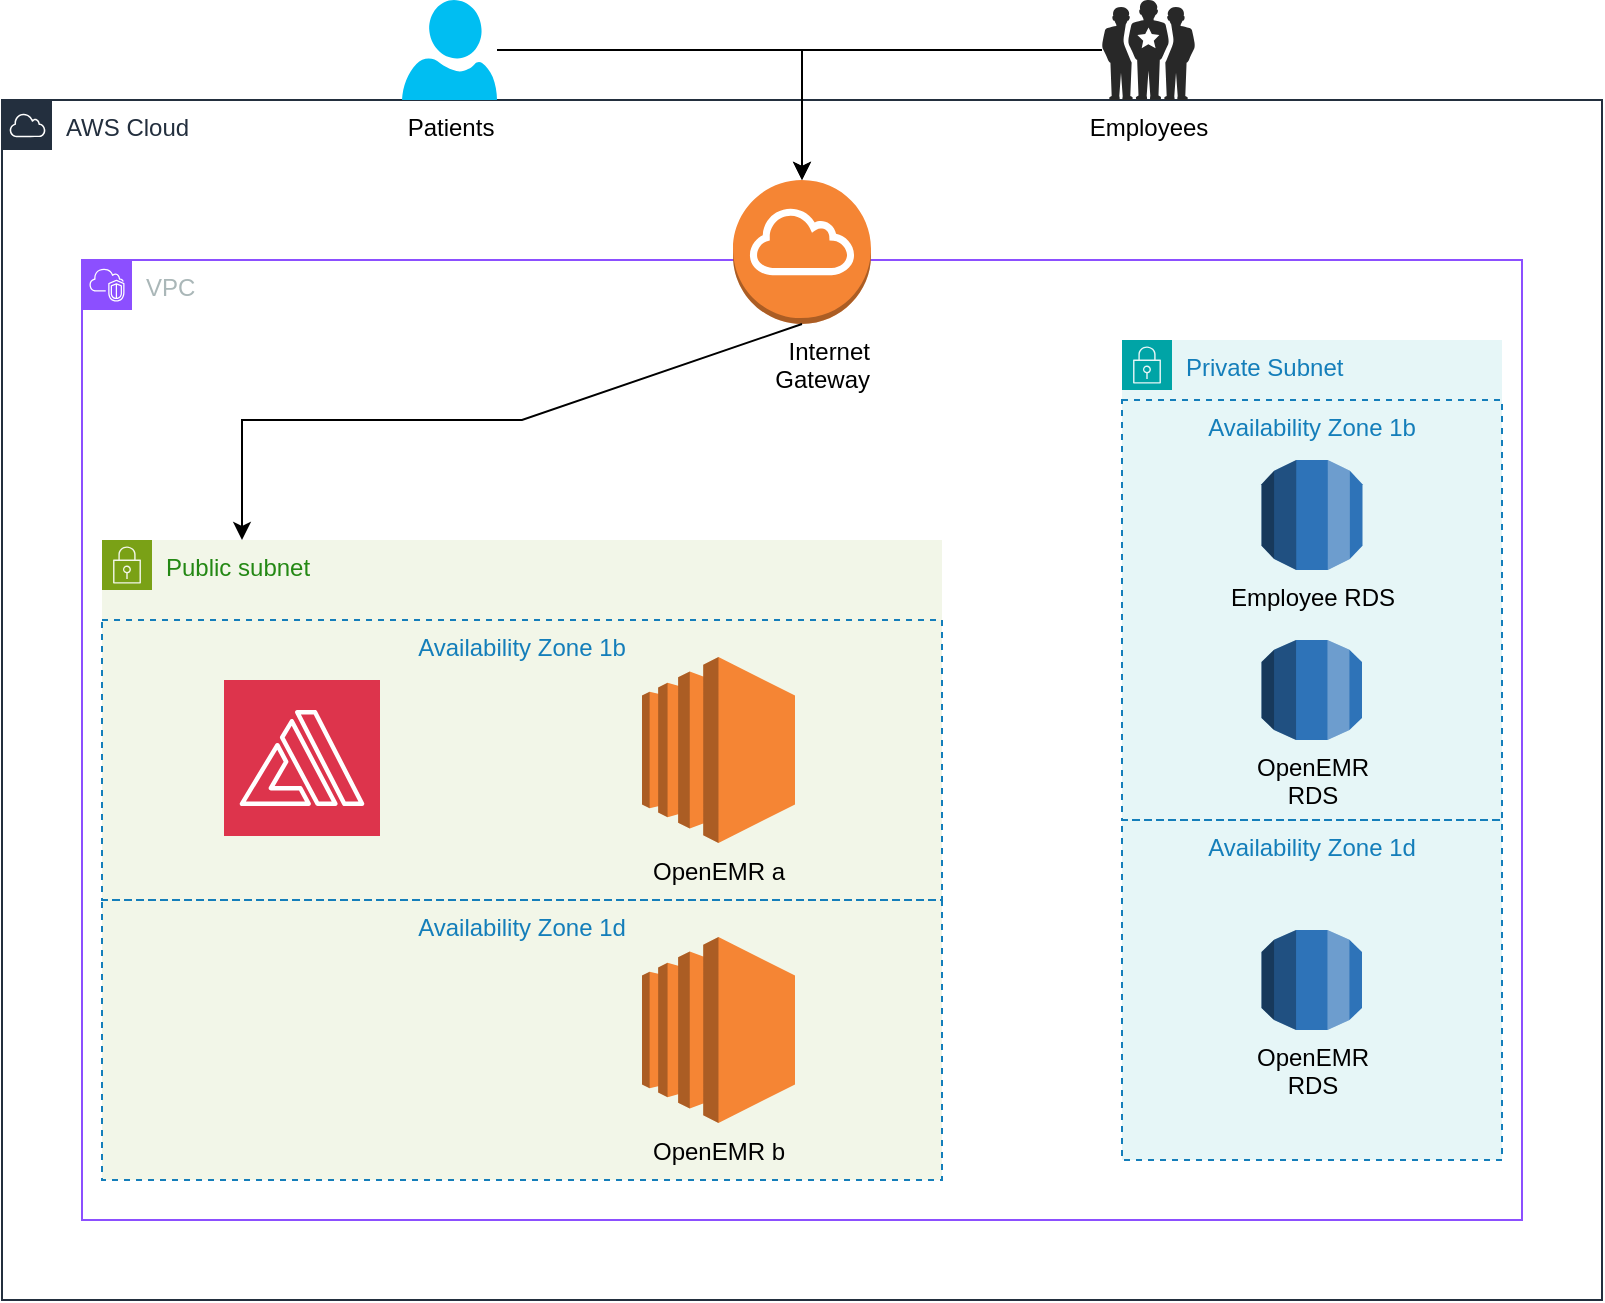 <mxfile version="26.2.14">
  <diagram name="Page-1" id="DWWVuczJYbgJqelR0B5Q">
    <mxGraphModel dx="2105" dy="1117" grid="1" gridSize="10" guides="1" tooltips="1" connect="1" arrows="1" fold="1" page="0" pageScale="1" pageWidth="850" pageHeight="1100" math="0" shadow="0">
      <root>
        <mxCell id="0" />
        <mxCell id="1" parent="0" />
        <mxCell id="c2Yo-fDsA4hAH7ticbE4-44" value="AWS Cloud" style="points=[[0,0],[0.25,0],[0.5,0],[0.75,0],[1,0],[1,0.25],[1,0.5],[1,0.75],[1,1],[0.75,1],[0.5,1],[0.25,1],[0,1],[0,0.75],[0,0.5],[0,0.25]];outlineConnect=0;gradientColor=none;html=1;whiteSpace=wrap;fontSize=12;fontStyle=0;container=1;pointerEvents=0;collapsible=0;recursiveResize=0;shape=mxgraph.aws4.group;grIcon=mxgraph.aws4.group_aws_cloud;strokeColor=#232F3E;fillColor=none;verticalAlign=top;align=left;spacingLeft=30;fontColor=#232F3E;dashed=0;" parent="1" vertex="1">
          <mxGeometry x="-80" y="-200" width="800" height="600" as="geometry" />
        </mxCell>
        <mxCell id="c2Yo-fDsA4hAH7ticbE4-46" value="VPC" style="points=[[0,0],[0.25,0],[0.5,0],[0.75,0],[1,0],[1,0.25],[1,0.5],[1,0.75],[1,1],[0.75,1],[0.5,1],[0.25,1],[0,1],[0,0.75],[0,0.5],[0,0.25]];outlineConnect=0;gradientColor=none;html=1;whiteSpace=wrap;fontSize=12;fontStyle=0;container=1;pointerEvents=0;collapsible=0;recursiveResize=0;shape=mxgraph.aws4.group;grIcon=mxgraph.aws4.group_vpc2;strokeColor=#8C4FFF;fillColor=none;verticalAlign=top;align=left;spacingLeft=30;fontColor=#AAB7B8;dashed=0;" parent="c2Yo-fDsA4hAH7ticbE4-44" vertex="1">
          <mxGeometry x="40" y="80" width="720" height="480" as="geometry" />
        </mxCell>
        <mxCell id="c2Yo-fDsA4hAH7ticbE4-82" value="" style="edgeStyle=none;rounded=0;orthogonalLoop=1;jettySize=auto;html=1;" parent="c2Yo-fDsA4hAH7ticbE4-46" edge="1">
          <mxGeometry relative="1" as="geometry">
            <mxPoint x="240" y="315" as="targetPoint" />
            <mxPoint x="200" y="315" as="sourcePoint" />
          </mxGeometry>
        </mxCell>
        <mxCell id="c2Yo-fDsA4hAH7ticbE4-77" value="Public subnet" style="points=[[0,0],[0.25,0],[0.5,0],[0.75,0],[1,0],[1,0.25],[1,0.5],[1,0.75],[1,1],[0.75,1],[0.5,1],[0.25,1],[0,1],[0,0.75],[0,0.5],[0,0.25]];outlineConnect=0;gradientColor=none;html=1;whiteSpace=wrap;fontSize=12;fontStyle=0;container=1;pointerEvents=0;collapsible=0;recursiveResize=0;shape=mxgraph.aws4.group;grIcon=mxgraph.aws4.group_security_group;grStroke=0;strokeColor=#7AA116;fillColor=#F2F6E8;verticalAlign=top;align=left;spacingLeft=30;fontColor=#248814;dashed=0;" parent="c2Yo-fDsA4hAH7ticbE4-46" vertex="1">
          <mxGeometry x="10" y="140" width="420" height="320" as="geometry" />
        </mxCell>
        <mxCell id="c2Yo-fDsA4hAH7ticbE4-78" value="Availability Zone 1b" style="fillColor=none;strokeColor=#147EBA;dashed=1;verticalAlign=top;fontStyle=0;fontColor=#147EBA;whiteSpace=wrap;html=1;" parent="c2Yo-fDsA4hAH7ticbE4-77" vertex="1">
          <mxGeometry y="40" width="420" height="140" as="geometry" />
        </mxCell>
        <mxCell id="5wdrM_UdlJymQquIg5us-5" value="" style="sketch=0;points=[[0,0,0],[0.25,0,0],[0.5,0,0],[0.75,0,0],[1,0,0],[0,1,0],[0.25,1,0],[0.5,1,0],[0.75,1,0],[1,1,0],[0,0.25,0],[0,0.5,0],[0,0.75,0],[1,0.25,0],[1,0.5,0],[1,0.75,0]];outlineConnect=0;fontColor=#232F3E;fillColor=#DD344C;strokeColor=#ffffff;dashed=0;verticalLabelPosition=bottom;verticalAlign=top;align=center;html=1;fontSize=12;fontStyle=0;aspect=fixed;shape=mxgraph.aws4.resourceIcon;resIcon=mxgraph.aws4.amplify;" parent="c2Yo-fDsA4hAH7ticbE4-77" vertex="1">
          <mxGeometry x="61" y="70" width="78" height="78" as="geometry" />
        </mxCell>
        <mxCell id="5wdrM_UdlJymQquIg5us-25" value="OpenEMR a" style="outlineConnect=0;dashed=0;verticalLabelPosition=bottom;verticalAlign=top;align=center;html=1;shape=mxgraph.aws3.ec2;fillColor=#F58534;gradientColor=none;" parent="c2Yo-fDsA4hAH7ticbE4-77" vertex="1">
          <mxGeometry x="270" y="58.5" width="76.5" height="93" as="geometry" />
        </mxCell>
        <mxCell id="5wdrM_UdlJymQquIg5us-30" value="Availability Zone 1d" style="fillColor=none;strokeColor=#147EBA;dashed=1;verticalAlign=top;fontStyle=0;fontColor=#147EBA;whiteSpace=wrap;html=1;" parent="c2Yo-fDsA4hAH7ticbE4-77" vertex="1">
          <mxGeometry y="180" width="420" height="140" as="geometry" />
        </mxCell>
        <mxCell id="5wdrM_UdlJymQquIg5us-31" value="OpenEMR b" style="outlineConnect=0;dashed=0;verticalLabelPosition=bottom;verticalAlign=top;align=center;html=1;shape=mxgraph.aws3.ec2;fillColor=#F58534;gradientColor=none;" parent="c2Yo-fDsA4hAH7ticbE4-77" vertex="1">
          <mxGeometry x="270" y="198.5" width="76.5" height="93" as="geometry" />
        </mxCell>
        <mxCell id="c2Yo-fDsA4hAH7ticbE4-48" value="Private Subnet" style="points=[[0,0],[0.25,0],[0.5,0],[0.75,0],[1,0],[1,0.25],[1,0.5],[1,0.75],[1,1],[0.75,1],[0.5,1],[0.25,1],[0,1],[0,0.75],[0,0.5],[0,0.25]];outlineConnect=0;gradientColor=none;html=1;whiteSpace=wrap;fontSize=12;fontStyle=0;container=1;pointerEvents=0;collapsible=0;recursiveResize=0;shape=mxgraph.aws4.group;grIcon=mxgraph.aws4.group_security_group;grStroke=0;strokeColor=#00A4A6;fillColor=#E6F6F7;verticalAlign=top;align=left;spacingLeft=30;fontColor=#147EBA;dashed=0;" parent="c2Yo-fDsA4hAH7ticbE4-46" vertex="1">
          <mxGeometry x="520" y="40" width="190" height="410" as="geometry" />
        </mxCell>
        <mxCell id="5wdrM_UdlJymQquIg5us-27" value="Availability Zone 1b" style="fillColor=none;strokeColor=#147EBA;dashed=1;verticalAlign=top;fontStyle=0;fontColor=#147EBA;whiteSpace=wrap;html=1;" parent="c2Yo-fDsA4hAH7ticbE4-48" vertex="1">
          <mxGeometry y="30" width="190" height="210" as="geometry" />
        </mxCell>
        <mxCell id="5wdrM_UdlJymQquIg5us-26" value="Employee RDS" style="outlineConnect=0;dashed=0;verticalLabelPosition=bottom;verticalAlign=top;align=center;html=1;shape=mxgraph.aws3.rds;fillColor=#2E73B8;gradientColor=none;" parent="c2Yo-fDsA4hAH7ticbE4-48" vertex="1">
          <mxGeometry x="69.75" y="60" width="50.5" height="55" as="geometry" />
        </mxCell>
        <mxCell id="5wdrM_UdlJymQquIg5us-4" value="OpenEMR&lt;div&gt;RDS&lt;/div&gt;" style="outlineConnect=0;dashed=0;verticalLabelPosition=bottom;verticalAlign=top;align=center;html=1;shape=mxgraph.aws3.rds;fillColor=#2E73B8;gradientColor=none;" parent="c2Yo-fDsA4hAH7ticbE4-48" vertex="1">
          <mxGeometry x="69.75" y="150" width="50.25" height="50" as="geometry" />
        </mxCell>
        <mxCell id="5wdrM_UdlJymQquIg5us-28" value="Availability Zone 1d" style="fillColor=none;strokeColor=#147EBA;dashed=1;verticalAlign=top;fontStyle=0;fontColor=#147EBA;whiteSpace=wrap;html=1;" parent="c2Yo-fDsA4hAH7ticbE4-48" vertex="1">
          <mxGeometry y="240" width="190" height="170" as="geometry" />
        </mxCell>
        <mxCell id="5wdrM_UdlJymQquIg5us-29" value="OpenEMR&lt;div&gt;RDS&lt;/div&gt;" style="outlineConnect=0;dashed=0;verticalLabelPosition=bottom;verticalAlign=top;align=center;html=1;shape=mxgraph.aws3.rds;fillColor=#2E73B8;gradientColor=none;" parent="c2Yo-fDsA4hAH7ticbE4-48" vertex="1">
          <mxGeometry x="69.75" y="295" width="50.25" height="50" as="geometry" />
        </mxCell>
        <mxCell id="c2Yo-fDsA4hAH7ticbE4-66" value="&lt;blockquote style=&quot;margin: 0 0 0 40px; border: none; padding: 0px;&quot;&gt;&lt;blockquote style=&quot;margin: 0 0 0 40px; border: none; padding: 0px;&quot;&gt;Internet&lt;/blockquote&gt;&lt;/blockquote&gt;&lt;div&gt;Gateway&lt;/div&gt;" style="outlineConnect=0;dashed=0;verticalLabelPosition=bottom;verticalAlign=top;align=right;html=1;shape=mxgraph.aws3.internet_gateway;fillColor=#F58534;gradientColor=none;" parent="c2Yo-fDsA4hAH7ticbE4-46" vertex="1">
          <mxGeometry x="325.5" y="-40" width="69" height="72" as="geometry" />
        </mxCell>
        <mxCell id="c2Yo-fDsA4hAH7ticbE4-68" style="edgeStyle=none;rounded=0;orthogonalLoop=1;jettySize=auto;html=1;exitX=0.5;exitY=1;exitDx=0;exitDy=0;exitPerimeter=0;" parent="c2Yo-fDsA4hAH7ticbE4-44" source="c2Yo-fDsA4hAH7ticbE4-66" edge="1">
          <mxGeometry relative="1" as="geometry">
            <mxPoint x="120" y="220" as="targetPoint" />
            <Array as="points">
              <mxPoint x="260" y="160" />
              <mxPoint x="120" y="160" />
            </Array>
          </mxGeometry>
        </mxCell>
        <mxCell id="5wdrM_UdlJymQquIg5us-34" style="edgeStyle=orthogonalEdgeStyle;rounded=0;orthogonalLoop=1;jettySize=auto;html=1;" parent="1" source="5wdrM_UdlJymQquIg5us-32" target="c2Yo-fDsA4hAH7ticbE4-66" edge="1">
          <mxGeometry relative="1" as="geometry" />
        </mxCell>
        <mxCell id="5wdrM_UdlJymQquIg5us-32" value="Patients" style="verticalLabelPosition=bottom;html=1;verticalAlign=top;align=center;strokeColor=none;fillColor=#00BEF2;shape=mxgraph.azure.user;" parent="1" vertex="1">
          <mxGeometry x="120" y="-250" width="47.5" height="50" as="geometry" />
        </mxCell>
        <mxCell id="5wdrM_UdlJymQquIg5us-36" style="edgeStyle=orthogonalEdgeStyle;rounded=0;orthogonalLoop=1;jettySize=auto;html=1;" parent="1" source="5wdrM_UdlJymQquIg5us-33" target="c2Yo-fDsA4hAH7ticbE4-66" edge="1">
          <mxGeometry relative="1" as="geometry" />
        </mxCell>
        <mxCell id="5wdrM_UdlJymQquIg5us-33" value="Employees" style="verticalLabelPosition=bottom;sketch=0;html=1;fillColor=#282828;strokeColor=none;verticalAlign=top;pointerEvents=1;align=center;shape=mxgraph.cisco_safe.people_places_things_icons.icon1;" parent="1" vertex="1">
          <mxGeometry x="470" y="-250" width="46.5" height="50" as="geometry" />
        </mxCell>
      </root>
    </mxGraphModel>
  </diagram>
</mxfile>
